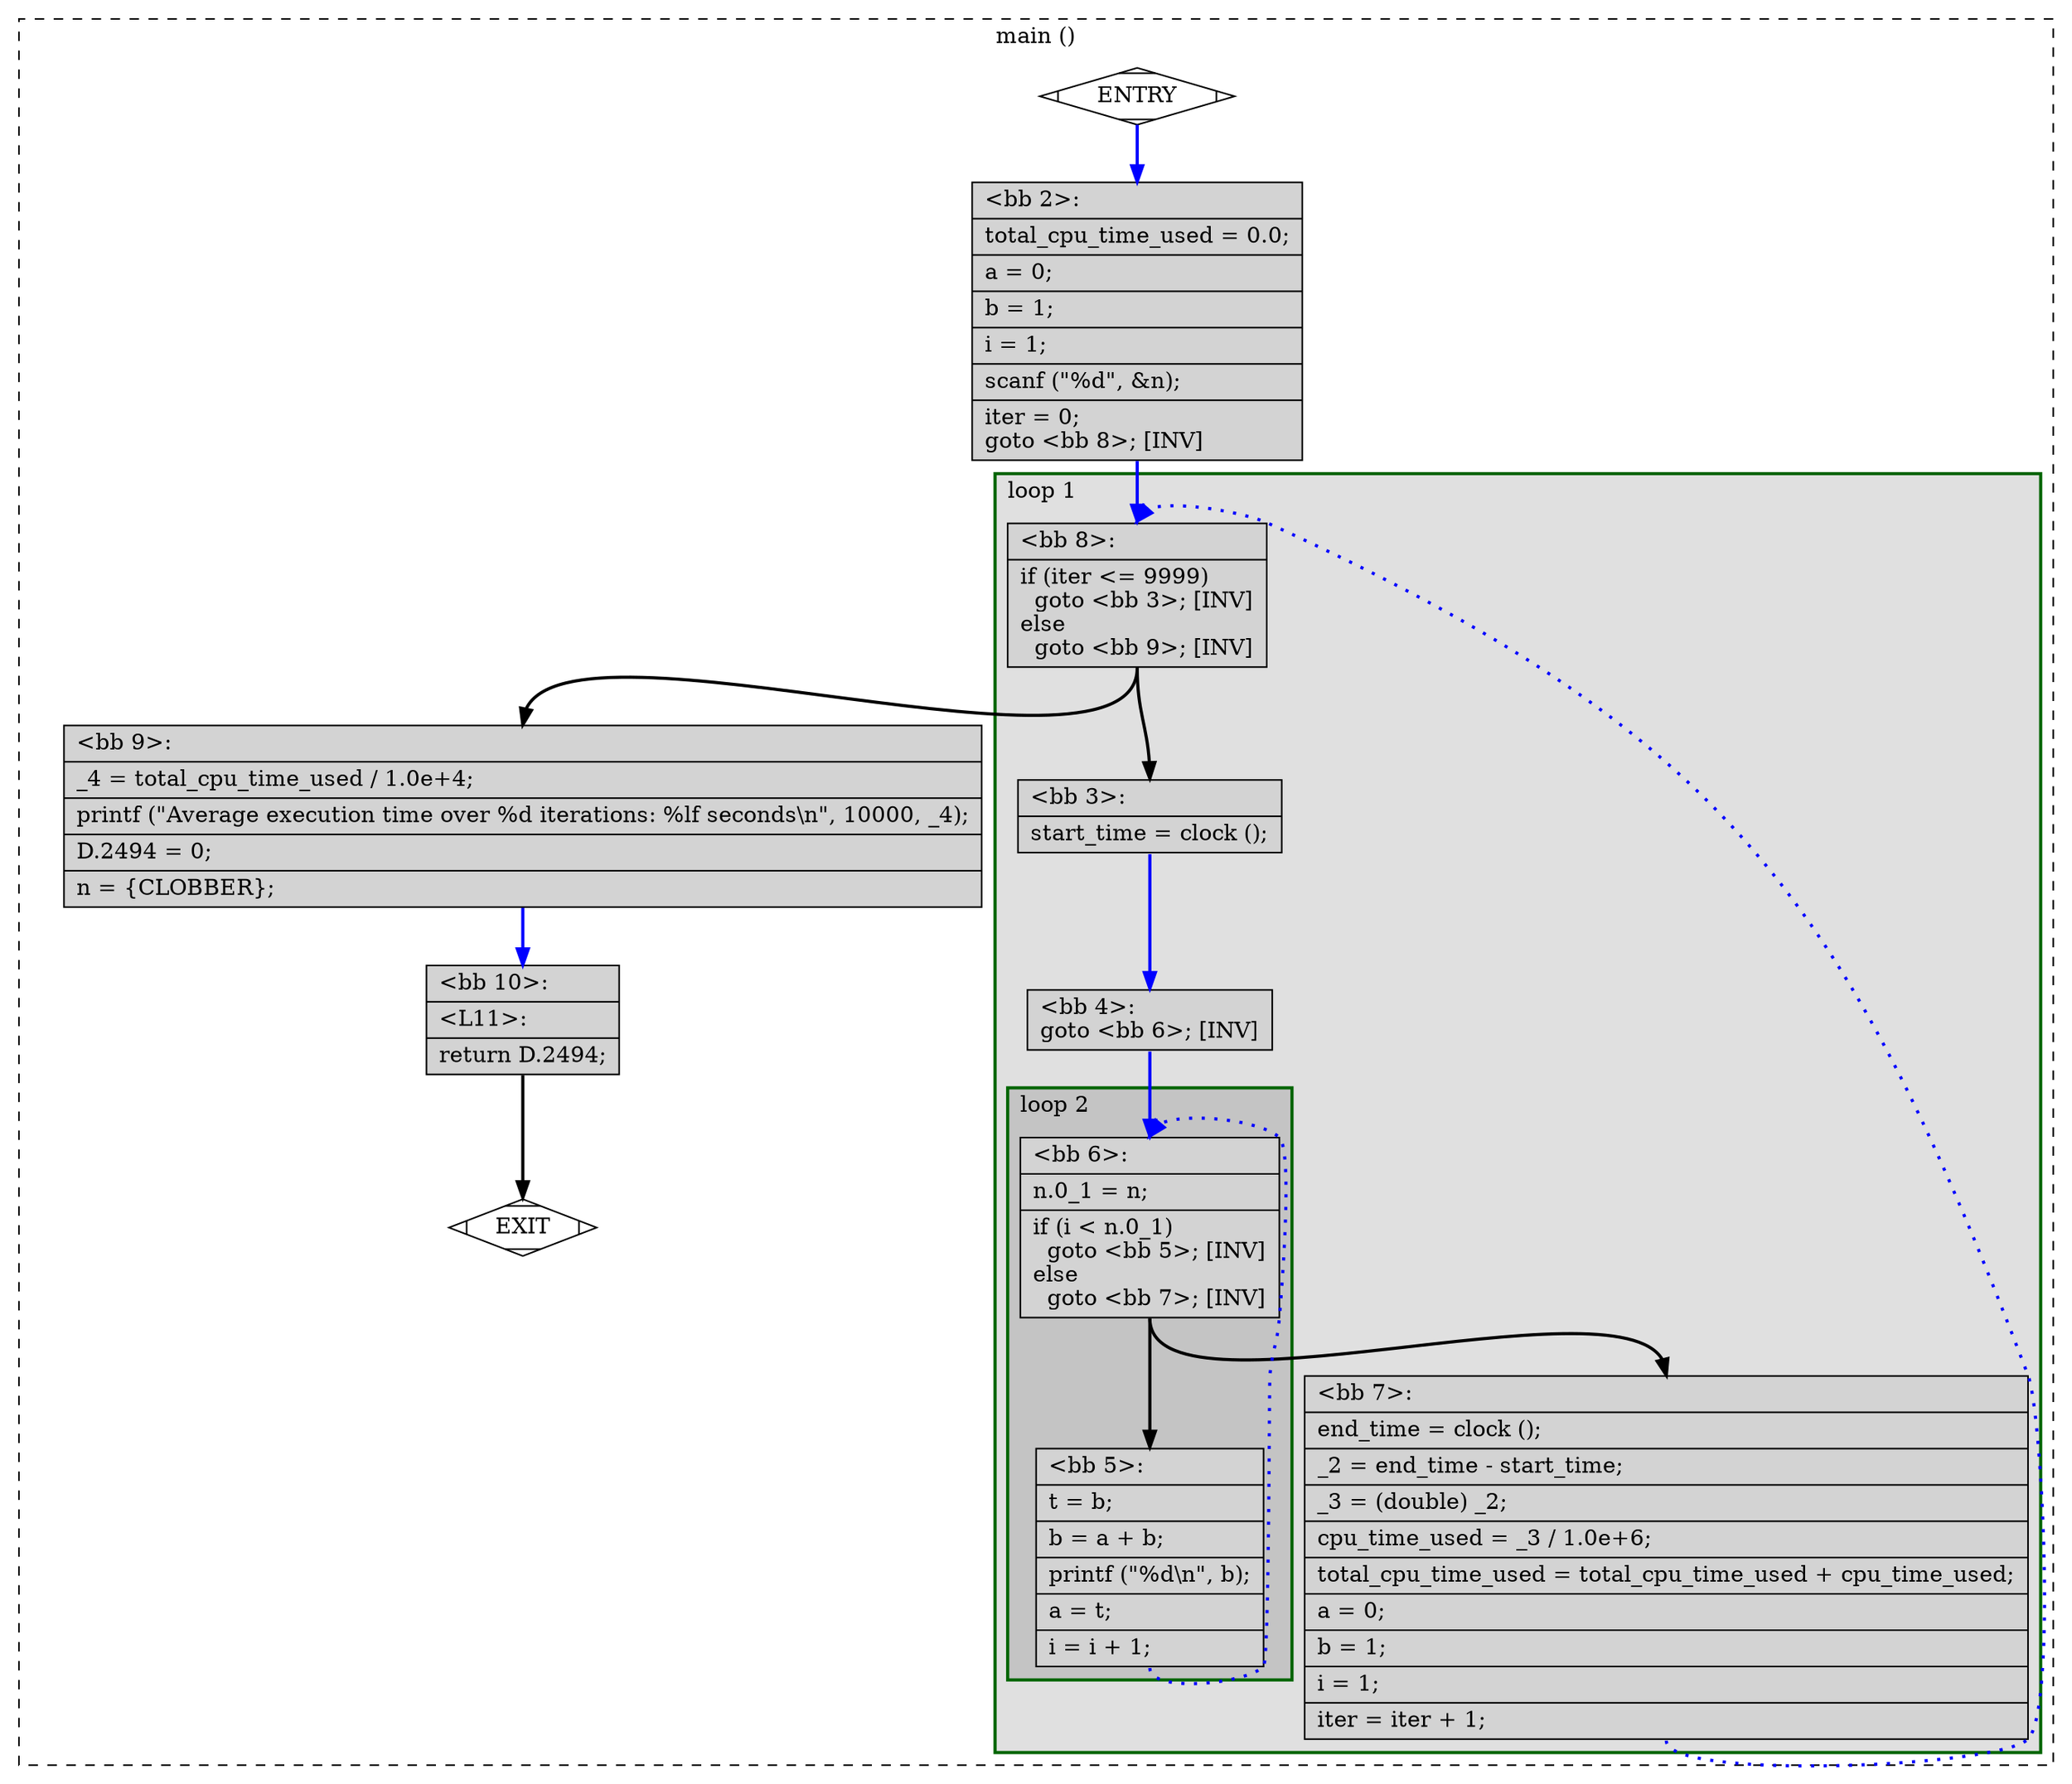 digraph "a-main.c.015t.cfg" {
overlap=false;
subgraph "cluster_main" {
	style="dashed";
	color="black";
	label="main ()";
	subgraph cluster_0_1 {
	style="filled";
	color="darkgreen";
	fillcolor="grey88";
	label="loop 1";
	labeljust=l;
	penwidth=2;
	subgraph cluster_0_2 {
	style="filled";
	color="darkgreen";
	fillcolor="grey77";
	label="loop 2";
	labeljust=l;
	penwidth=2;
	fn_0_basic_block_6 [shape=record,style=filled,fillcolor=lightgrey,label="{\<bb\ 6\>:\l\
|n.0_1\ =\ n;\l\
|if\ (i\ \<\ n.0_1)\l\
\ \ goto\ \<bb\ 5\>;\ [INV]\l\
else\l\
\ \ goto\ \<bb\ 7\>;\ [INV]\l\
}"];

	fn_0_basic_block_5 [shape=record,style=filled,fillcolor=lightgrey,label="{\<bb\ 5\>:\l\
|t\ =\ b;\l\
|b\ =\ a\ +\ b;\l\
|printf\ (\"%d\\n\",\ b);\l\
|a\ =\ t;\l\
|i\ =\ i\ +\ 1;\l\
}"];

	}
	fn_0_basic_block_8 [shape=record,style=filled,fillcolor=lightgrey,label="{\<bb\ 8\>:\l\
|if\ (iter\ \<=\ 9999)\l\
\ \ goto\ \<bb\ 3\>;\ [INV]\l\
else\l\
\ \ goto\ \<bb\ 9\>;\ [INV]\l\
}"];

	fn_0_basic_block_3 [shape=record,style=filled,fillcolor=lightgrey,label="{\<bb\ 3\>:\l\
|start_time\ =\ clock\ ();\l\
}"];

	fn_0_basic_block_4 [shape=record,style=filled,fillcolor=lightgrey,label="{\<bb\ 4\>:\l\
goto\ \<bb\ 6\>;\ [INV]\l\
}"];

	fn_0_basic_block_7 [shape=record,style=filled,fillcolor=lightgrey,label="{\<bb\ 7\>:\l\
|end_time\ =\ clock\ ();\l\
|_2\ =\ end_time\ -\ start_time;\l\
|_3\ =\ (double)\ _2;\l\
|cpu_time_used\ =\ _3\ /\ 1.0e+6;\l\
|total_cpu_time_used\ =\ total_cpu_time_used\ +\ cpu_time_used;\l\
|a\ =\ 0;\l\
|b\ =\ 1;\l\
|i\ =\ 1;\l\
|iter\ =\ iter\ +\ 1;\l\
}"];

	}
	fn_0_basic_block_0 [shape=Mdiamond,style=filled,fillcolor=white,label="ENTRY"];

	fn_0_basic_block_1 [shape=Mdiamond,style=filled,fillcolor=white,label="EXIT"];

	fn_0_basic_block_2 [shape=record,style=filled,fillcolor=lightgrey,label="{\<bb\ 2\>:\l\
|total_cpu_time_used\ =\ 0.0;\l\
|a\ =\ 0;\l\
|b\ =\ 1;\l\
|i\ =\ 1;\l\
|scanf\ (\"%d\",\ &n);\l\
|iter\ =\ 0;\l\
goto\ \<bb\ 8\>;\ [INV]\l\
}"];

	fn_0_basic_block_9 [shape=record,style=filled,fillcolor=lightgrey,label="{\<bb\ 9\>:\l\
|_4\ =\ total_cpu_time_used\ /\ 1.0e+4;\l\
|printf\ (\"Average\ execution\ time\ over\ %d\ iterations:\ %lf\ seconds\\n\",\ 10000,\ _4);\l\
|D.2494\ =\ 0;\l\
|n\ =\ \{CLOBBER\};\l\
}"];

	fn_0_basic_block_10 [shape=record,style=filled,fillcolor=lightgrey,label="{\<bb\ 10\>:\l\
|\<L11\>:\l\
|return\ D.2494;\l\
}"];

	fn_0_basic_block_0:s -> fn_0_basic_block_2:n [style="solid,bold",color=blue,weight=100,constraint=true];
	fn_0_basic_block_2:s -> fn_0_basic_block_8:n [style="solid,bold",color=blue,weight=100,constraint=true];
	fn_0_basic_block_3:s -> fn_0_basic_block_4:n [style="solid,bold",color=blue,weight=100,constraint=true];
	fn_0_basic_block_4:s -> fn_0_basic_block_6:n [style="solid,bold",color=blue,weight=100,constraint=true];
	fn_0_basic_block_5:s -> fn_0_basic_block_6:n [style="dotted,bold",color=blue,weight=10,constraint=false];
	fn_0_basic_block_6:s -> fn_0_basic_block_5:n [style="solid,bold",color=black,weight=10,constraint=true];
	fn_0_basic_block_6:s -> fn_0_basic_block_7:n [style="solid,bold",color=black,weight=10,constraint=true];
	fn_0_basic_block_7:s -> fn_0_basic_block_8:n [style="dotted,bold",color=blue,weight=10,constraint=false];
	fn_0_basic_block_8:s -> fn_0_basic_block_3:n [style="solid,bold",color=black,weight=10,constraint=true];
	fn_0_basic_block_8:s -> fn_0_basic_block_9:n [style="solid,bold",color=black,weight=10,constraint=true];
	fn_0_basic_block_9:s -> fn_0_basic_block_10:n [style="solid,bold",color=blue,weight=100,constraint=true];
	fn_0_basic_block_10:s -> fn_0_basic_block_1:n [style="solid,bold",color=black,weight=10,constraint=true];
	fn_0_basic_block_0:s -> fn_0_basic_block_1:n [style="invis",constraint=true];
}
}

